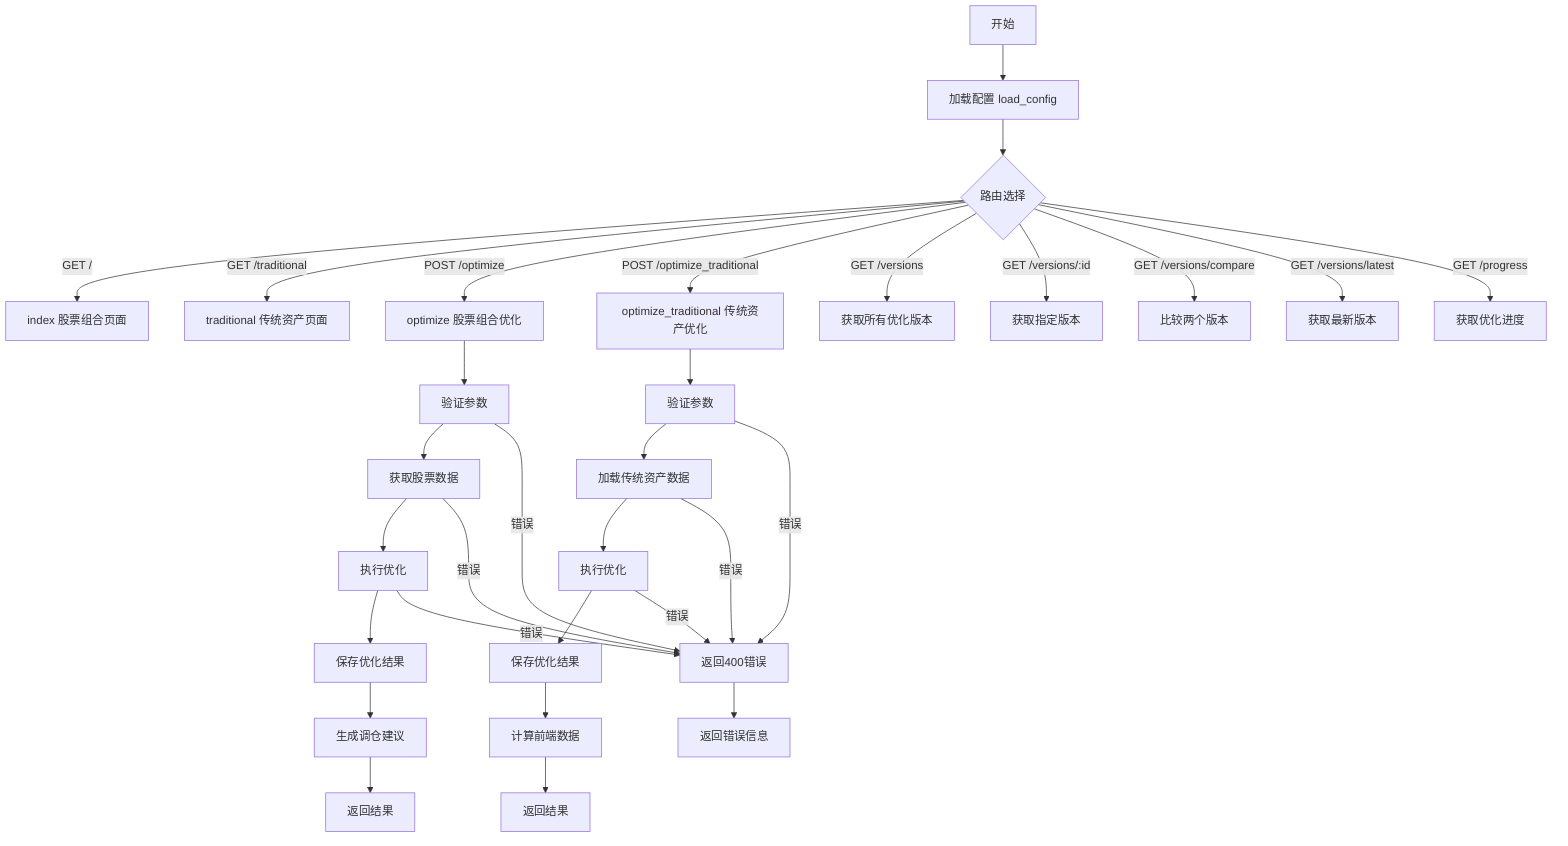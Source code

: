 graph TD
    A[开始] --> B[加载配置 load_config]

    %% 主要路由
    B --> C{路由选择}
    C -->|GET /| D[index 股票组合页面]
    C -->|GET /traditional| E[traditional 传统资产页面]
    C -->|POST /optimize| F[optimize 股票组合优化]
    C -->|POST /optimize_traditional| G[optimize_traditional 传统资产优化]
    
    %% 版本管理路由
    C -->|GET /versions| H[获取所有优化版本]
    C -->|GET /versions/:id| I[获取指定版本]
    C -->|GET /versions/compare| J[比较两个版本]
    C -->|GET /versions/latest| K[获取最新版本]
    C -->|GET /progress| L[获取优化进度]

    %% 优化流程详细
    F --> F1[验证参数]
    F1 --> F2[获取股票数据]
    F2 --> F3[执行优化]
    F3 --> F4[保存优化结果]
    F4 --> F5[生成调仓建议]
    F5 --> F6[返回结果]

    %% 传统资产优化流程
    G --> G1[验证参数]
    G1 --> G2[加载传统资产数据]
    G2 --> G3[执行优化]
    G3 --> G4[保存优化结果]
    G4 --> G5[计算前端数据]
    G5 --> G6[返回结果]

    %% 错误处理
    F1 -->|错误| M[返回400错误]
    F2 -->|错误| M
    F3 -->|错误| M
    G1 -->|错误| M
    G2 -->|错误| M
    G3 -->|错误| M

    %% 全局错误处理
    M --> N[返回错误信息]